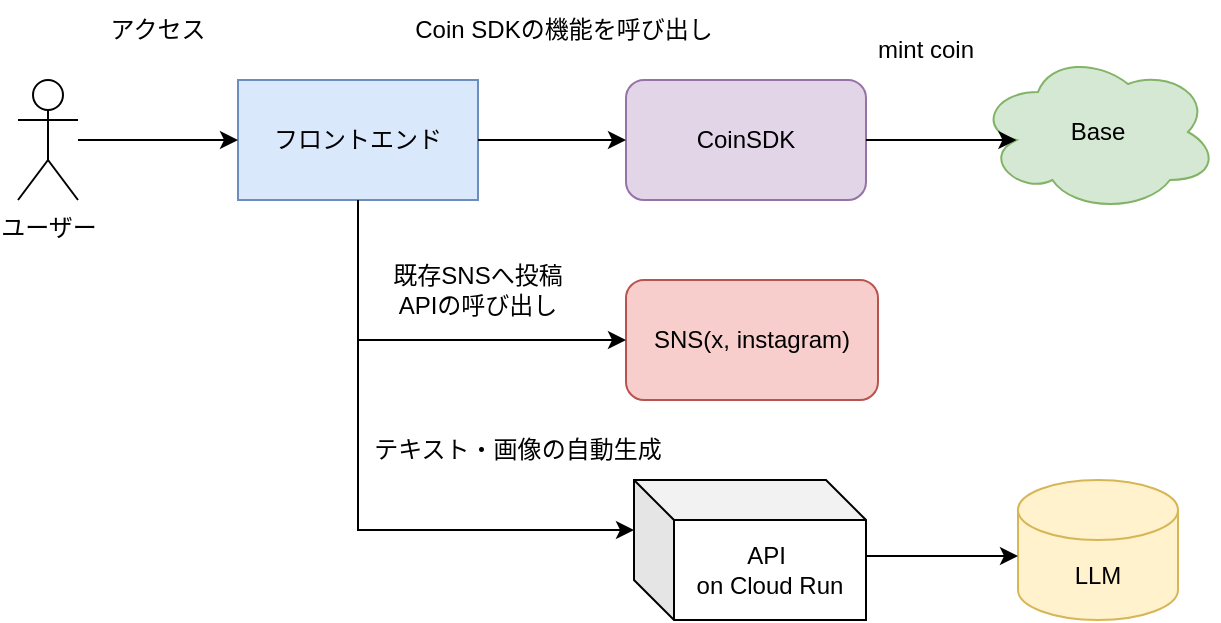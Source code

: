 <mxfile version="26.1.1">
  <diagram name="ページ1" id="HyIJ6LFIsRr-78Lhk1zg">
    <mxGraphModel dx="923" dy="619" grid="1" gridSize="10" guides="1" tooltips="1" connect="1" arrows="1" fold="1" page="1" pageScale="1" pageWidth="827" pageHeight="1169" math="0" shadow="0">
      <root>
        <mxCell id="0" />
        <mxCell id="1" parent="0" />
        <mxCell id="LDO77NBJlLRSbmppM1Rd-1" value="ユーザー" style="shape=umlActor;verticalLabelPosition=bottom;verticalAlign=top;html=1;outlineConnect=0;" vertex="1" parent="1">
          <mxGeometry x="50" y="270" width="30" height="60" as="geometry" />
        </mxCell>
        <mxCell id="LDO77NBJlLRSbmppM1Rd-2" value="フロントエンド" style="rounded=0;whiteSpace=wrap;html=1;fillColor=#dae8fc;strokeColor=#6c8ebf;" vertex="1" parent="1">
          <mxGeometry x="160" y="270" width="120" height="60" as="geometry" />
        </mxCell>
        <mxCell id="LDO77NBJlLRSbmppM1Rd-3" value="Base" style="ellipse;shape=cloud;whiteSpace=wrap;html=1;fillColor=#d5e8d4;strokeColor=#82b366;" vertex="1" parent="1">
          <mxGeometry x="530" y="256" width="120" height="80" as="geometry" />
        </mxCell>
        <mxCell id="LDO77NBJlLRSbmppM1Rd-4" value="CoinSDK" style="rounded=1;whiteSpace=wrap;html=1;fillColor=#e1d5e7;strokeColor=#9673a6;" vertex="1" parent="1">
          <mxGeometry x="354" y="270" width="120" height="60" as="geometry" />
        </mxCell>
        <mxCell id="LDO77NBJlLRSbmppM1Rd-5" value="LLM" style="shape=cylinder3;whiteSpace=wrap;html=1;boundedLbl=1;backgroundOutline=1;size=15;fillColor=#fff2cc;strokeColor=#d6b656;" vertex="1" parent="1">
          <mxGeometry x="550" y="470" width="80" height="70" as="geometry" />
        </mxCell>
        <mxCell id="LDO77NBJlLRSbmppM1Rd-6" value="API&amp;nbsp;&lt;div&gt;on Cloud Run&lt;/div&gt;" style="shape=cube;whiteSpace=wrap;html=1;boundedLbl=1;backgroundOutline=1;darkOpacity=0.05;darkOpacity2=0.1;" vertex="1" parent="1">
          <mxGeometry x="358" y="470" width="116" height="70" as="geometry" />
        </mxCell>
        <mxCell id="LDO77NBJlLRSbmppM1Rd-7" value="" style="endArrow=classic;html=1;rounded=0;" edge="1" parent="1" source="LDO77NBJlLRSbmppM1Rd-1" target="LDO77NBJlLRSbmppM1Rd-2">
          <mxGeometry width="50" height="50" relative="1" as="geometry">
            <mxPoint x="390" y="350" as="sourcePoint" />
            <mxPoint x="440" y="300" as="targetPoint" />
          </mxGeometry>
        </mxCell>
        <mxCell id="LDO77NBJlLRSbmppM1Rd-8" value="" style="endArrow=classic;html=1;rounded=0;exitX=1;exitY=0.5;exitDx=0;exitDy=0;" edge="1" parent="1" source="LDO77NBJlLRSbmppM1Rd-2" target="LDO77NBJlLRSbmppM1Rd-4">
          <mxGeometry width="50" height="50" relative="1" as="geometry">
            <mxPoint x="90" y="310" as="sourcePoint" />
            <mxPoint x="170" y="310" as="targetPoint" />
          </mxGeometry>
        </mxCell>
        <mxCell id="LDO77NBJlLRSbmppM1Rd-9" value="" style="endArrow=classic;html=1;rounded=0;exitX=1;exitY=0.5;exitDx=0;exitDy=0;entryX=0.16;entryY=0.55;entryDx=0;entryDy=0;entryPerimeter=0;" edge="1" parent="1" source="LDO77NBJlLRSbmppM1Rd-4" target="LDO77NBJlLRSbmppM1Rd-3">
          <mxGeometry width="50" height="50" relative="1" as="geometry">
            <mxPoint x="290" y="310" as="sourcePoint" />
            <mxPoint x="364" y="310" as="targetPoint" />
          </mxGeometry>
        </mxCell>
        <mxCell id="LDO77NBJlLRSbmppM1Rd-10" value="" style="endArrow=classic;html=1;rounded=0;exitX=0;exitY=0;exitDx=116;exitDy=45;entryX=0;entryY=0;entryDx=0;entryDy=45;entryPerimeter=0;exitPerimeter=0;" edge="1" parent="1">
          <mxGeometry width="50" height="50" relative="1" as="geometry">
            <mxPoint x="474" y="508" as="sourcePoint" />
            <mxPoint x="550" y="508" as="targetPoint" />
          </mxGeometry>
        </mxCell>
        <mxCell id="LDO77NBJlLRSbmppM1Rd-11" value="" style="endArrow=classic;html=1;rounded=0;exitX=0.5;exitY=1;exitDx=0;exitDy=0;entryX=0;entryY=0;entryDx=0;entryDy=25;entryPerimeter=0;edgeStyle=orthogonalEdgeStyle;" edge="1" parent="1" source="LDO77NBJlLRSbmppM1Rd-2" target="LDO77NBJlLRSbmppM1Rd-6">
          <mxGeometry width="50" height="50" relative="1" as="geometry">
            <mxPoint x="290" y="310" as="sourcePoint" />
            <mxPoint x="364" y="310" as="targetPoint" />
          </mxGeometry>
        </mxCell>
        <mxCell id="LDO77NBJlLRSbmppM1Rd-12" value="mint coin" style="text;html=1;align=center;verticalAlign=middle;whiteSpace=wrap;rounded=0;" vertex="1" parent="1">
          <mxGeometry x="474" y="240" width="60" height="30" as="geometry" />
        </mxCell>
        <mxCell id="LDO77NBJlLRSbmppM1Rd-13" value="SNS(x, instagram)" style="rounded=1;whiteSpace=wrap;html=1;fillColor=#f8cecc;strokeColor=#b85450;" vertex="1" parent="1">
          <mxGeometry x="354" y="370" width="126" height="60" as="geometry" />
        </mxCell>
        <mxCell id="LDO77NBJlLRSbmppM1Rd-14" value="" style="endArrow=classic;html=1;rounded=0;exitX=0.5;exitY=1;exitDx=0;exitDy=0;entryX=0;entryY=0.5;entryDx=0;entryDy=0;edgeStyle=orthogonalEdgeStyle;" edge="1" parent="1" source="LDO77NBJlLRSbmppM1Rd-2" target="LDO77NBJlLRSbmppM1Rd-13">
          <mxGeometry width="50" height="50" relative="1" as="geometry">
            <mxPoint x="230" y="340" as="sourcePoint" />
            <mxPoint x="368" y="505" as="targetPoint" />
          </mxGeometry>
        </mxCell>
        <mxCell id="LDO77NBJlLRSbmppM1Rd-15" value="アクセス" style="text;html=1;align=center;verticalAlign=middle;whiteSpace=wrap;rounded=0;" vertex="1" parent="1">
          <mxGeometry x="90" y="230" width="60" height="30" as="geometry" />
        </mxCell>
        <mxCell id="LDO77NBJlLRSbmppM1Rd-16" value="Coin SDKの機能を呼び出し" style="text;html=1;align=center;verticalAlign=middle;whiteSpace=wrap;rounded=0;" vertex="1" parent="1">
          <mxGeometry x="240" y="230" width="166" height="30" as="geometry" />
        </mxCell>
        <mxCell id="LDO77NBJlLRSbmppM1Rd-17" value="既存SNSへ投稿&lt;br&gt;APIの呼び出し" style="text;html=1;align=center;verticalAlign=middle;whiteSpace=wrap;rounded=0;" vertex="1" parent="1">
          <mxGeometry x="230" y="360" width="100" height="30" as="geometry" />
        </mxCell>
        <mxCell id="LDO77NBJlLRSbmppM1Rd-18" value="テキスト・画像の自動生成" style="text;html=1;align=center;verticalAlign=middle;whiteSpace=wrap;rounded=0;" vertex="1" parent="1">
          <mxGeometry x="220" y="440" width="160" height="30" as="geometry" />
        </mxCell>
      </root>
    </mxGraphModel>
  </diagram>
</mxfile>
